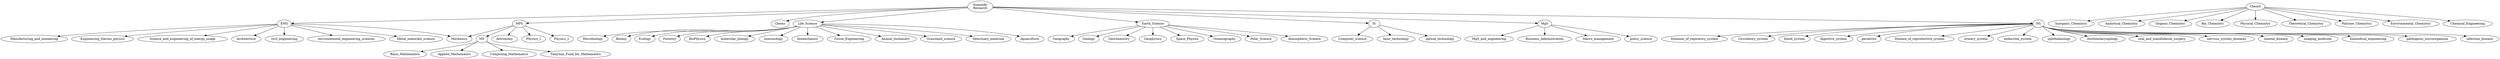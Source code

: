 digraph onto {
MPS -> MS;
MPS -> Mechanics;
MPS -> Astronomy;
MPS -> Physics_1;
MPS -> Physics_2;
MS -> Basic_Mathematics;
MS -> Applied_Mathematics;
MS -> Computing_Mathematics;
MS -> Tianyuan_Fund_for_Mathematics;
"Scientific\nResearch" -> MPS;
"Scientific\nResearch" -> Chems;
"Scientific\nResearch" -> Life_Science;
"Scientific\nResearch" -> Earth_Science;
"Scientific\nResearch" -> EMS;
"Scientific\nResearch" -> IS;
"Scientific\nResearch" -> MgS;
"Scientific\nResearch" -> HS;
ChemS -> Inorganic_Chemistry;
ChemS -> Analytical_Chemistry;
ChemS -> Organic_Chemistry;
ChemS -> Bio_Chemistry;
ChemS -> Physical_Chemistry;
ChemS -> Theoretical_Chemistry;
ChemS -> Polymer_Chemistry;
ChemS -> Environmental_Chemistry;
ChemS -> Chemical_Engineering;
Life_Science -> Microbiology;
Life_Science -> Botany;
Life_Science -> Ecology;
Life_Science -> Forestry;
Life_Science -> BioPhysics;
Life_Science -> molecular_biology;
Life_Science -> immunology;
Life_Science -> biomechanics;
Life_Science -> Tissue_Engineering;
Life_Science -> Animal_husbandry;
Life_Science -> Grassland_science;
Life_Science -> Veterinary_medicine;
Life_Science -> Aquaculture;
Earth_Science -> Geography;
Earth_Science -> Geology;
Earth_Science -> Geochemistry;
Earth_Science -> Geophysics;
Earth_Science -> Space_Physics;
Earth_Science -> Oceanography;
Earth_Science -> Polar_Science;
Earth_Science -> Atmospheric_Science;
EMS -> Mechanics;
EMS -> Manufacturing_and_enineering;
EMS -> Engineering_thermo_physics;
EMS -> Science_and_engineering_of_energy_usage;
EMS -> Architecture;
EMS -> civil_engineering;
EMS -> environemntal_engineering_sciences;
IS -> Computer_science;
IS -> laser_technology;
IS -> optical_technology;
EMS -> Metal_materials_science;
MgS -> MgS_and_engineering;
MgS -> Business_Administration;
MgS -> Macro_management;
MgS -> policy_science;
HS -> Diseases_of_repiratory_system;
HS -> Circulatory_system;
HS -> blood_system;
HS -> digestive_system;
HS -> geriatrics;
HS -> Disease_of_reproductive_system;
HS -> urinary_system;
HS -> endocrine_system;
HS -> ophthalmology;
HS -> otorhinolaryngology;
HS -> oral_and_maxillofacial_surgery;
HS -> nervous_system_diseases;
HS -> mental_disease;
HS -> imaging_medicine;
HS -> biomedical_engineering;
HS -> pathogenic_microorganism;
HS -> infection_disease;

}